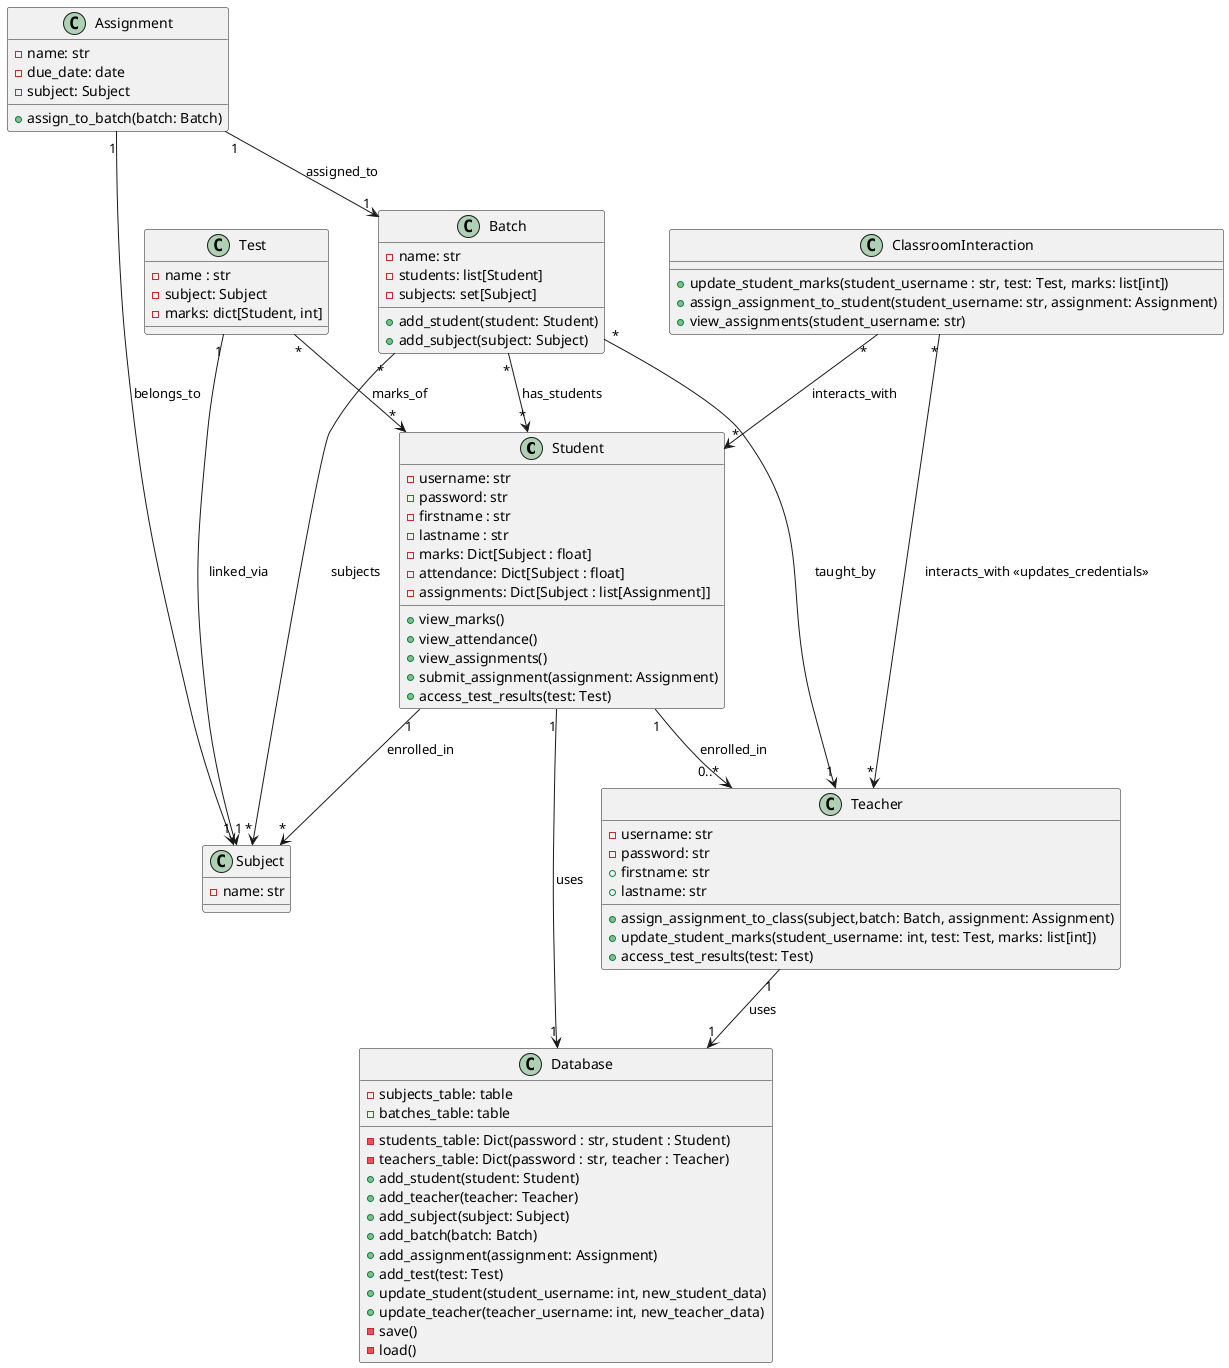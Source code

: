 @startuml
class Student {
    - username: str
    - password: str
    - firstname : str
    - lastname : str
    - marks: Dict[Subject : float]
    - attendance: Dict[Subject : float]
    - assignments: Dict[Subject : list[Assignment]]
    + view_marks()
    + view_attendance()
    + view_assignments()
    + submit_assignment(assignment: Assignment)
    + access_test_results(test: Test)
}

class Teacher {
    - username: str
    - password: str
    + firstname: str
    + lastname: str
    + assign_assignment_to_class(subject,batch: Batch, assignment: Assignment)
    + update_student_marks(student_username: int, test: Test, marks: list[int])
    + access_test_results(test: Test)
}

class Subject {
    - name: str
}

class Batch {
    - name: str
    - students: list[Student]
    - subjects: set[Subject]
    + add_student(student: Student)
    + add_subject(subject: Subject)
}

class Assignment {
    - name: str
    - due_date: date
    - subject: Subject
    + assign_to_batch(batch: Batch)
}

class Test {
    - name : str
    - subject: Subject
    - marks: dict[Student, int]
}

class ClassroomInteraction {
    + update_student_marks(student_username : str, test: Test, marks: list[int])
    + assign_assignment_to_student(student_username: str, assignment: Assignment)
    + view_assignments(student_username: str)
}

class Database {
    - students_table: Dict(password : str, student : Student)
    - teachers_table: Dict(password : str, teacher : Teacher)
    - subjects_table: table
    - batches_table: table
    + add_student(student: Student)
    + add_teacher(teacher: Teacher)
    + add_subject(subject: Subject)
    + add_batch(batch: Batch)
    + add_assignment(assignment: Assignment)
    + add_test(test: Test)
    + update_student(student_username: int, new_student_data)
    + update_teacher(teacher_username: int, new_teacher_data)
    - save()
    - load()
}

Student "1" --> "0..*" Teacher : enrolled_in
Student "1" --> "1" Database : uses
Teacher "1" --> "1" Database : uses
Student "1" --> "*" Subject : enrolled_in
Batch "*" --> "1" Teacher : taught_by
Batch "*" --> "*" Student : has_students
Batch "*" --> "*" Subject : subjects
Assignment "1" --> "1" Subject : belongs_to
Assignment "1" --> "1" Batch : assigned_to
Test "1" --> "1" Subject : linked_via
Test "*" --> "*" Student : marks_of
ClassroomInteraction "*" --> "*" Teacher : interacts_with <<updates_credentials>>
ClassroomInteraction "*" --> "*" Student : interacts_with
@enduml